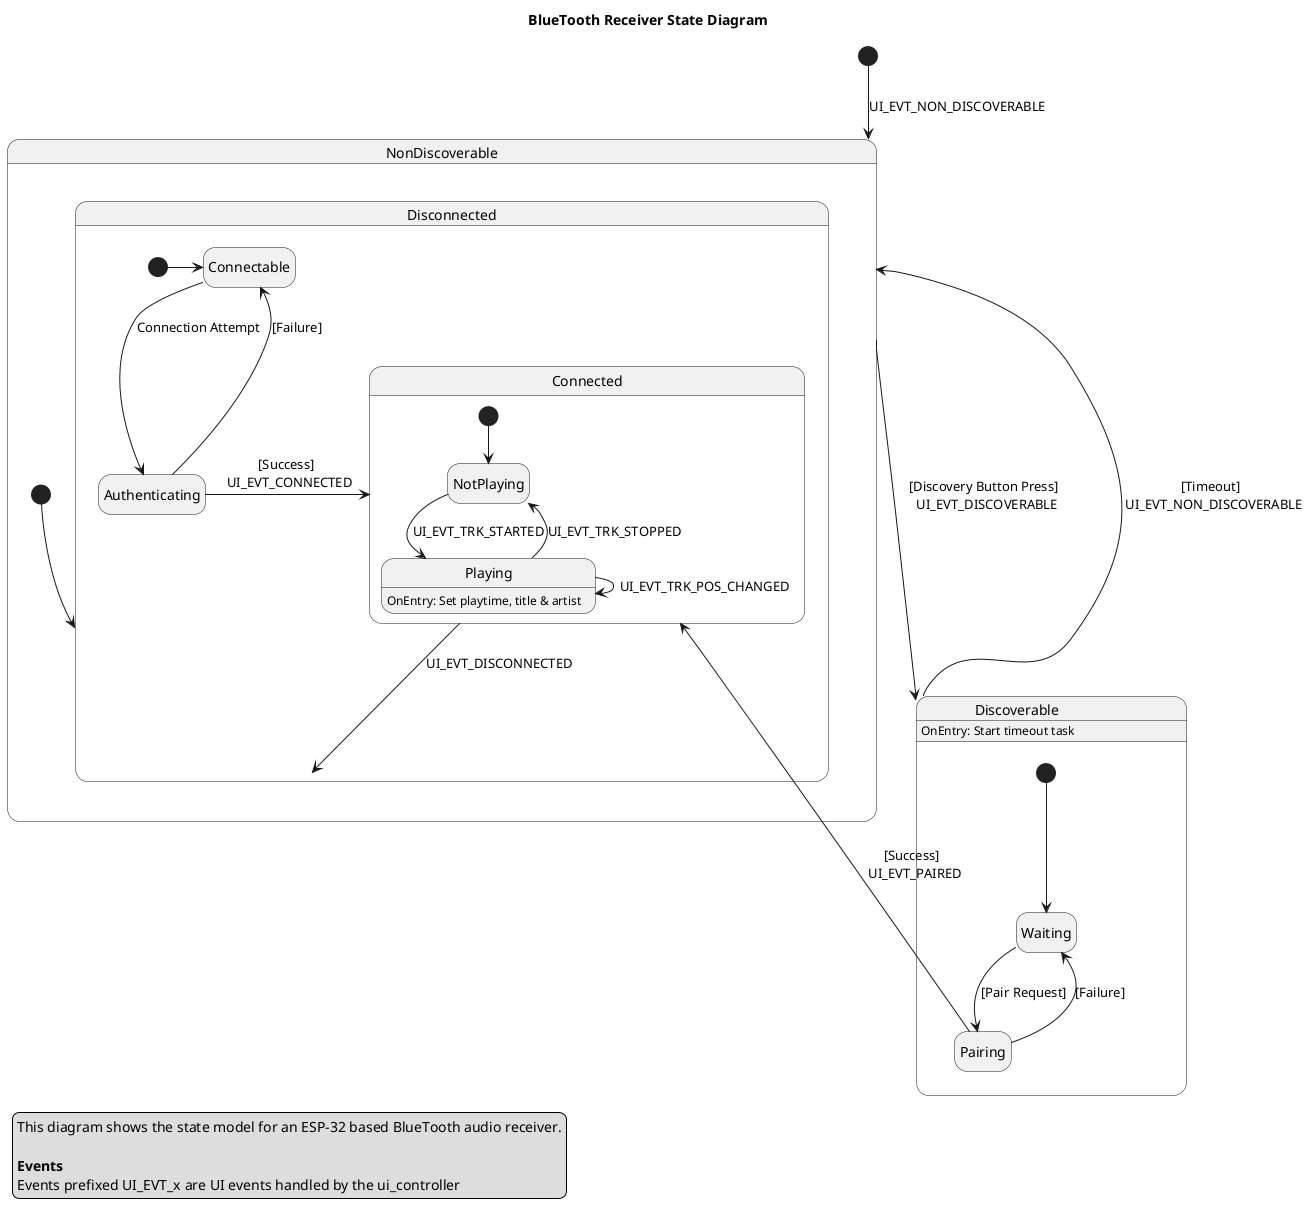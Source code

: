 @startuml BT Receiver

hide empty description

title
BlueTooth Receiver State Diagram
end title

legend left
This diagram shows the state model for an ESP-32 based BlueTooth audio receiver.

**Events**
Events prefixed UI_EVT_x are UI events handled by the ui_controller
end legend

[*] --> NonDiscoverable : UI_EVT_NON_DISCOVERABLE

state NonDiscoverable {

    [*] --> Disconnected
    state Disconnected  {
        [*] -> Connectable

        Connectable --> Authenticating : Connection Attempt
        Authenticating -> Connectable : [Failure]
        Authenticating -> Connected : [Success] \n UI_EVT_CONNECTED

    }

    state Connected {
        [*] --> NotPlaying
        NotPlaying --> Playing : UI_EVT_TRK_STARTED
        Playing --> NotPlaying : UI_EVT_TRK_STOPPED
        Playing --> Playing : UI_EVT_TRK_POS_CHANGED
        Playing : OnEntry: Set playtime, title & artist
    }

    Connected --> Disconnected : UI_EVT_DISCONNECTED
}

NonDiscoverable ----> Discoverable : [Discovery Button Press] \n UI_EVT_DISCOVERABLE

state Discoverable{
    [*] --> Waiting
    Waiting --> Pairing : [Pair Request]
    Pairing --> Connected : [Success] \n UI_EVT_PAIRED
    Pairing --> Waiting : [Failure]
}

Discoverable : OnEntry: Start timeout task
Discoverable -u--> NonDiscoverable : [Timeout] \n UI_EVT_NON_DISCOVERABLE

@enduml